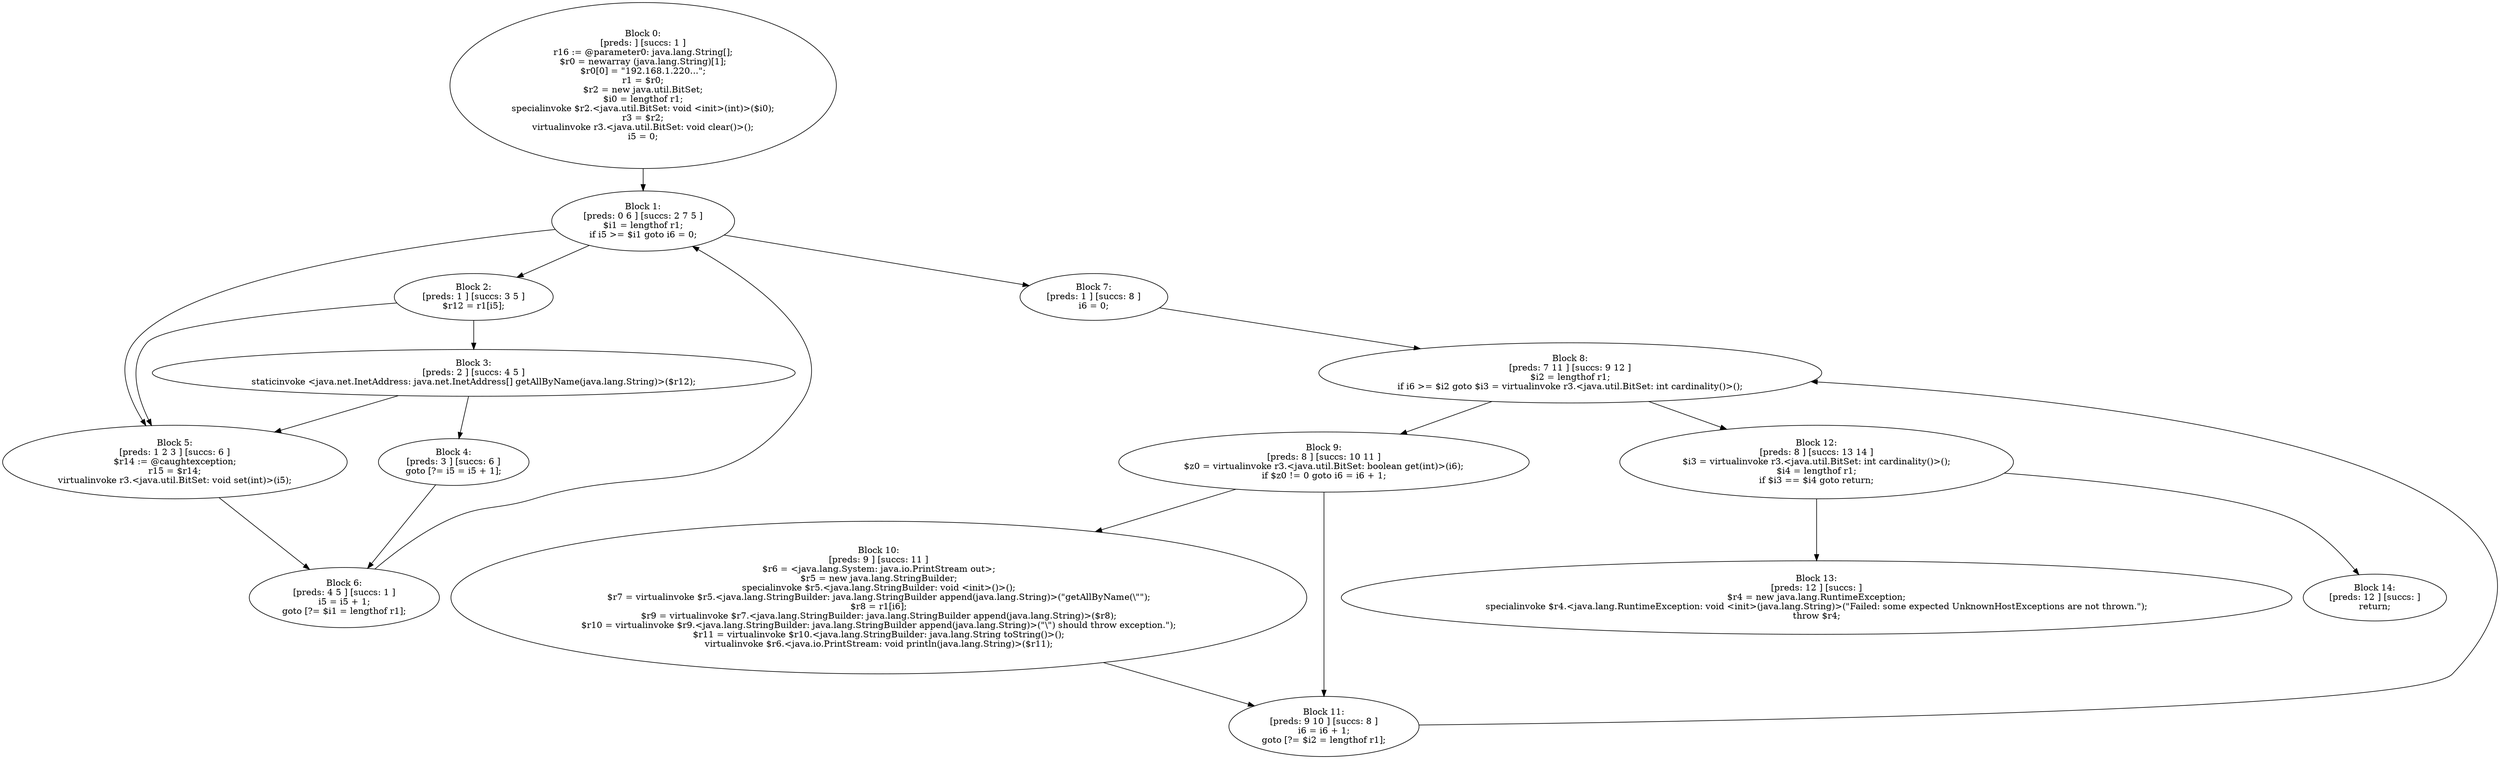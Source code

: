 digraph "unitGraph" {
    "Block 0:
[preds: ] [succs: 1 ]
r16 := @parameter0: java.lang.String[];
$r0 = newarray (java.lang.String)[1];
$r0[0] = \"192.168.1.220...\";
r1 = $r0;
$r2 = new java.util.BitSet;
$i0 = lengthof r1;
specialinvoke $r2.<java.util.BitSet: void <init>(int)>($i0);
r3 = $r2;
virtualinvoke r3.<java.util.BitSet: void clear()>();
i5 = 0;
"
    "Block 1:
[preds: 0 6 ] [succs: 2 7 5 ]
$i1 = lengthof r1;
if i5 >= $i1 goto i6 = 0;
"
    "Block 2:
[preds: 1 ] [succs: 3 5 ]
$r12 = r1[i5];
"
    "Block 3:
[preds: 2 ] [succs: 4 5 ]
staticinvoke <java.net.InetAddress: java.net.InetAddress[] getAllByName(java.lang.String)>($r12);
"
    "Block 4:
[preds: 3 ] [succs: 6 ]
goto [?= i5 = i5 + 1];
"
    "Block 5:
[preds: 1 2 3 ] [succs: 6 ]
$r14 := @caughtexception;
r15 = $r14;
virtualinvoke r3.<java.util.BitSet: void set(int)>(i5);
"
    "Block 6:
[preds: 4 5 ] [succs: 1 ]
i5 = i5 + 1;
goto [?= $i1 = lengthof r1];
"
    "Block 7:
[preds: 1 ] [succs: 8 ]
i6 = 0;
"
    "Block 8:
[preds: 7 11 ] [succs: 9 12 ]
$i2 = lengthof r1;
if i6 >= $i2 goto $i3 = virtualinvoke r3.<java.util.BitSet: int cardinality()>();
"
    "Block 9:
[preds: 8 ] [succs: 10 11 ]
$z0 = virtualinvoke r3.<java.util.BitSet: boolean get(int)>(i6);
if $z0 != 0 goto i6 = i6 + 1;
"
    "Block 10:
[preds: 9 ] [succs: 11 ]
$r6 = <java.lang.System: java.io.PrintStream out>;
$r5 = new java.lang.StringBuilder;
specialinvoke $r5.<java.lang.StringBuilder: void <init>()>();
$r7 = virtualinvoke $r5.<java.lang.StringBuilder: java.lang.StringBuilder append(java.lang.String)>(\"getAllByName(\\\"\");
$r8 = r1[i6];
$r9 = virtualinvoke $r7.<java.lang.StringBuilder: java.lang.StringBuilder append(java.lang.String)>($r8);
$r10 = virtualinvoke $r9.<java.lang.StringBuilder: java.lang.StringBuilder append(java.lang.String)>(\"\\\") should throw exception.\");
$r11 = virtualinvoke $r10.<java.lang.StringBuilder: java.lang.String toString()>();
virtualinvoke $r6.<java.io.PrintStream: void println(java.lang.String)>($r11);
"
    "Block 11:
[preds: 9 10 ] [succs: 8 ]
i6 = i6 + 1;
goto [?= $i2 = lengthof r1];
"
    "Block 12:
[preds: 8 ] [succs: 13 14 ]
$i3 = virtualinvoke r3.<java.util.BitSet: int cardinality()>();
$i4 = lengthof r1;
if $i3 == $i4 goto return;
"
    "Block 13:
[preds: 12 ] [succs: ]
$r4 = new java.lang.RuntimeException;
specialinvoke $r4.<java.lang.RuntimeException: void <init>(java.lang.String)>(\"Failed: some expected UnknownHostExceptions are not thrown.\");
throw $r4;
"
    "Block 14:
[preds: 12 ] [succs: ]
return;
"
    "Block 0:
[preds: ] [succs: 1 ]
r16 := @parameter0: java.lang.String[];
$r0 = newarray (java.lang.String)[1];
$r0[0] = \"192.168.1.220...\";
r1 = $r0;
$r2 = new java.util.BitSet;
$i0 = lengthof r1;
specialinvoke $r2.<java.util.BitSet: void <init>(int)>($i0);
r3 = $r2;
virtualinvoke r3.<java.util.BitSet: void clear()>();
i5 = 0;
"->"Block 1:
[preds: 0 6 ] [succs: 2 7 5 ]
$i1 = lengthof r1;
if i5 >= $i1 goto i6 = 0;
";
    "Block 1:
[preds: 0 6 ] [succs: 2 7 5 ]
$i1 = lengthof r1;
if i5 >= $i1 goto i6 = 0;
"->"Block 2:
[preds: 1 ] [succs: 3 5 ]
$r12 = r1[i5];
";
    "Block 1:
[preds: 0 6 ] [succs: 2 7 5 ]
$i1 = lengthof r1;
if i5 >= $i1 goto i6 = 0;
"->"Block 7:
[preds: 1 ] [succs: 8 ]
i6 = 0;
";
    "Block 1:
[preds: 0 6 ] [succs: 2 7 5 ]
$i1 = lengthof r1;
if i5 >= $i1 goto i6 = 0;
"->"Block 5:
[preds: 1 2 3 ] [succs: 6 ]
$r14 := @caughtexception;
r15 = $r14;
virtualinvoke r3.<java.util.BitSet: void set(int)>(i5);
";
    "Block 2:
[preds: 1 ] [succs: 3 5 ]
$r12 = r1[i5];
"->"Block 3:
[preds: 2 ] [succs: 4 5 ]
staticinvoke <java.net.InetAddress: java.net.InetAddress[] getAllByName(java.lang.String)>($r12);
";
    "Block 2:
[preds: 1 ] [succs: 3 5 ]
$r12 = r1[i5];
"->"Block 5:
[preds: 1 2 3 ] [succs: 6 ]
$r14 := @caughtexception;
r15 = $r14;
virtualinvoke r3.<java.util.BitSet: void set(int)>(i5);
";
    "Block 3:
[preds: 2 ] [succs: 4 5 ]
staticinvoke <java.net.InetAddress: java.net.InetAddress[] getAllByName(java.lang.String)>($r12);
"->"Block 4:
[preds: 3 ] [succs: 6 ]
goto [?= i5 = i5 + 1];
";
    "Block 3:
[preds: 2 ] [succs: 4 5 ]
staticinvoke <java.net.InetAddress: java.net.InetAddress[] getAllByName(java.lang.String)>($r12);
"->"Block 5:
[preds: 1 2 3 ] [succs: 6 ]
$r14 := @caughtexception;
r15 = $r14;
virtualinvoke r3.<java.util.BitSet: void set(int)>(i5);
";
    "Block 4:
[preds: 3 ] [succs: 6 ]
goto [?= i5 = i5 + 1];
"->"Block 6:
[preds: 4 5 ] [succs: 1 ]
i5 = i5 + 1;
goto [?= $i1 = lengthof r1];
";
    "Block 5:
[preds: 1 2 3 ] [succs: 6 ]
$r14 := @caughtexception;
r15 = $r14;
virtualinvoke r3.<java.util.BitSet: void set(int)>(i5);
"->"Block 6:
[preds: 4 5 ] [succs: 1 ]
i5 = i5 + 1;
goto [?= $i1 = lengthof r1];
";
    "Block 6:
[preds: 4 5 ] [succs: 1 ]
i5 = i5 + 1;
goto [?= $i1 = lengthof r1];
"->"Block 1:
[preds: 0 6 ] [succs: 2 7 5 ]
$i1 = lengthof r1;
if i5 >= $i1 goto i6 = 0;
";
    "Block 7:
[preds: 1 ] [succs: 8 ]
i6 = 0;
"->"Block 8:
[preds: 7 11 ] [succs: 9 12 ]
$i2 = lengthof r1;
if i6 >= $i2 goto $i3 = virtualinvoke r3.<java.util.BitSet: int cardinality()>();
";
    "Block 8:
[preds: 7 11 ] [succs: 9 12 ]
$i2 = lengthof r1;
if i6 >= $i2 goto $i3 = virtualinvoke r3.<java.util.BitSet: int cardinality()>();
"->"Block 9:
[preds: 8 ] [succs: 10 11 ]
$z0 = virtualinvoke r3.<java.util.BitSet: boolean get(int)>(i6);
if $z0 != 0 goto i6 = i6 + 1;
";
    "Block 8:
[preds: 7 11 ] [succs: 9 12 ]
$i2 = lengthof r1;
if i6 >= $i2 goto $i3 = virtualinvoke r3.<java.util.BitSet: int cardinality()>();
"->"Block 12:
[preds: 8 ] [succs: 13 14 ]
$i3 = virtualinvoke r3.<java.util.BitSet: int cardinality()>();
$i4 = lengthof r1;
if $i3 == $i4 goto return;
";
    "Block 9:
[preds: 8 ] [succs: 10 11 ]
$z0 = virtualinvoke r3.<java.util.BitSet: boolean get(int)>(i6);
if $z0 != 0 goto i6 = i6 + 1;
"->"Block 10:
[preds: 9 ] [succs: 11 ]
$r6 = <java.lang.System: java.io.PrintStream out>;
$r5 = new java.lang.StringBuilder;
specialinvoke $r5.<java.lang.StringBuilder: void <init>()>();
$r7 = virtualinvoke $r5.<java.lang.StringBuilder: java.lang.StringBuilder append(java.lang.String)>(\"getAllByName(\\\"\");
$r8 = r1[i6];
$r9 = virtualinvoke $r7.<java.lang.StringBuilder: java.lang.StringBuilder append(java.lang.String)>($r8);
$r10 = virtualinvoke $r9.<java.lang.StringBuilder: java.lang.StringBuilder append(java.lang.String)>(\"\\\") should throw exception.\");
$r11 = virtualinvoke $r10.<java.lang.StringBuilder: java.lang.String toString()>();
virtualinvoke $r6.<java.io.PrintStream: void println(java.lang.String)>($r11);
";
    "Block 9:
[preds: 8 ] [succs: 10 11 ]
$z0 = virtualinvoke r3.<java.util.BitSet: boolean get(int)>(i6);
if $z0 != 0 goto i6 = i6 + 1;
"->"Block 11:
[preds: 9 10 ] [succs: 8 ]
i6 = i6 + 1;
goto [?= $i2 = lengthof r1];
";
    "Block 10:
[preds: 9 ] [succs: 11 ]
$r6 = <java.lang.System: java.io.PrintStream out>;
$r5 = new java.lang.StringBuilder;
specialinvoke $r5.<java.lang.StringBuilder: void <init>()>();
$r7 = virtualinvoke $r5.<java.lang.StringBuilder: java.lang.StringBuilder append(java.lang.String)>(\"getAllByName(\\\"\");
$r8 = r1[i6];
$r9 = virtualinvoke $r7.<java.lang.StringBuilder: java.lang.StringBuilder append(java.lang.String)>($r8);
$r10 = virtualinvoke $r9.<java.lang.StringBuilder: java.lang.StringBuilder append(java.lang.String)>(\"\\\") should throw exception.\");
$r11 = virtualinvoke $r10.<java.lang.StringBuilder: java.lang.String toString()>();
virtualinvoke $r6.<java.io.PrintStream: void println(java.lang.String)>($r11);
"->"Block 11:
[preds: 9 10 ] [succs: 8 ]
i6 = i6 + 1;
goto [?= $i2 = lengthof r1];
";
    "Block 11:
[preds: 9 10 ] [succs: 8 ]
i6 = i6 + 1;
goto [?= $i2 = lengthof r1];
"->"Block 8:
[preds: 7 11 ] [succs: 9 12 ]
$i2 = lengthof r1;
if i6 >= $i2 goto $i3 = virtualinvoke r3.<java.util.BitSet: int cardinality()>();
";
    "Block 12:
[preds: 8 ] [succs: 13 14 ]
$i3 = virtualinvoke r3.<java.util.BitSet: int cardinality()>();
$i4 = lengthof r1;
if $i3 == $i4 goto return;
"->"Block 13:
[preds: 12 ] [succs: ]
$r4 = new java.lang.RuntimeException;
specialinvoke $r4.<java.lang.RuntimeException: void <init>(java.lang.String)>(\"Failed: some expected UnknownHostExceptions are not thrown.\");
throw $r4;
";
    "Block 12:
[preds: 8 ] [succs: 13 14 ]
$i3 = virtualinvoke r3.<java.util.BitSet: int cardinality()>();
$i4 = lengthof r1;
if $i3 == $i4 goto return;
"->"Block 14:
[preds: 12 ] [succs: ]
return;
";
}
